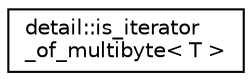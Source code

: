 digraph "Graphical Class Hierarchy"
{
 // LATEX_PDF_SIZE
  edge [fontname="Helvetica",fontsize="10",labelfontname="Helvetica",labelfontsize="10"];
  node [fontname="Helvetica",fontsize="10",shape=record];
  rankdir="LR";
  Node0 [label="detail::is_iterator\l_of_multibyte\< T \>",height=0.2,width=0.4,color="black", fillcolor="white", style="filled",URL="$structdetail_1_1is__iterator__of__multibyte.html",tooltip=" "];
}
